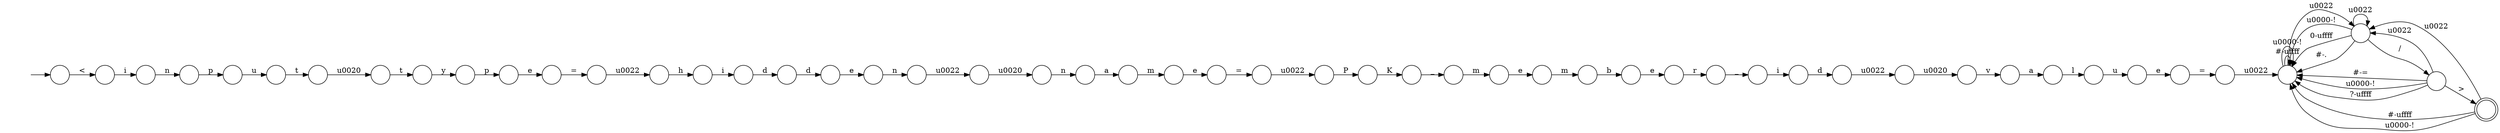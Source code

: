 digraph Automaton {
  rankdir = LR;
  0 [shape=circle,label=""];
  0 -> 6 [label="e"]
  1 [shape=circle,label=""];
  1 -> 32 [label="="]
  2 [shape=circle,label=""];
  2 -> 14 [label="t"]
  3 [shape=circle,label=""];
  3 -> 3 [label="\u0022"]
  3 -> 18 [label="/"]
  3 -> 43 [label="\u0000-!"]
  3 -> 43 [label="0-\uffff"]
  3 -> 43 [label="#-."]
  4 [shape=circle,label=""];
  4 -> 51 [label="="]
  5 [shape=circle,label=""];
  5 -> 50 [label="\u0020"]
  6 [shape=circle,label=""];
  6 -> 28 [label="n"]
  7 [shape=circle,label=""];
  7 -> 45 [label="r"]
  8 [shape=circle,label=""];
  8 -> 48 [label="e"]
  9 [shape=circle,label=""];
  9 -> 47 [label="="]
  10 [shape=circle,label=""];
  10 -> 27 [label="a"]
  11 [shape=circle,label=""];
  11 -> 36 [label="l"]
  12 [shape=circle,label=""];
  12 -> 2 [label="\u0020"]
  13 [shape=doublecircle,label=""];
  13 -> 3 [label="\u0022"]
  13 -> 43 [label="#-\uffff"]
  13 -> 43 [label="\u0000-!"]
  14 [shape=circle,label=""];
  14 -> 30 [label="y"]
  15 [shape=circle,label=""];
  15 -> 9 [label="e"]
  16 [shape=circle,label=""];
  16 -> 8 [label="m"]
  17 [shape=circle,label=""];
  17 -> 4 [label="e"]
  18 [shape=circle,label=""];
  18 -> 3 [label="\u0022"]
  18 -> 43 [label="#-="]
  18 -> 43 [label="\u0000-!"]
  18 -> 13 [label=">"]
  18 -> 43 [label="?-\uffff"]
  19 [shape=circle,label=""];
  19 -> 49 [label="n"]
  20 [shape=circle,label=""];
  20 -> 46 [label="d"]
  21 [shape=circle,label=""];
  21 -> 1 [label="e"]
  22 [shape=circle,label=""];
  22 -> 23 [label="b"]
  23 [shape=circle,label=""];
  23 -> 7 [label="e"]
  24 [shape=circle,label=""];
  24 -> 26 [label="P"]
  25 [shape=circle,label=""];
  25 -> 39 [label="u"]
  26 [shape=circle,label=""];
  26 -> 41 [label="K"]
  27 [shape=circle,label=""];
  27 -> 21 [label="m"]
  28 [shape=circle,label=""];
  28 -> 5 [label="\u0022"]
  29 [shape=circle,label=""];
  29 -> 44 [label="h"]
  30 [shape=circle,label=""];
  30 -> 15 [label="p"]
  31 [shape=circle,label=""];
  31 -> 33 [label="v"]
  32 [shape=circle,label=""];
  32 -> 24 [label="\u0022"]
  33 [shape=circle,label=""];
  33 -> 11 [label="a"]
  34 [shape=circle,label=""];
  initial [shape=plaintext,label=""];
  initial -> 34
  34 -> 37 [label="<"]
  35 [shape=circle,label=""];
  35 -> 31 [label="\u0020"]
  36 [shape=circle,label=""];
  36 -> 17 [label="u"]
  37 [shape=circle,label=""];
  37 -> 19 [label="i"]
  38 [shape=circle,label=""];
  38 -> 42 [label="d"]
  39 [shape=circle,label=""];
  39 -> 12 [label="t"]
  40 [shape=circle,label=""];
  40 -> 20 [label="i"]
  41 [shape=circle,label=""];
  41 -> 16 [label="_"]
  42 [shape=circle,label=""];
  42 -> 0 [label="d"]
  43 [shape=circle,label=""];
  43 -> 3 [label="\u0022"]
  43 -> 43 [label="#-\uffff"]
  43 -> 43 [label="\u0000-!"]
  44 [shape=circle,label=""];
  44 -> 38 [label="i"]
  45 [shape=circle,label=""];
  45 -> 40 [label="_"]
  46 [shape=circle,label=""];
  46 -> 35 [label="\u0022"]
  47 [shape=circle,label=""];
  47 -> 29 [label="\u0022"]
  48 [shape=circle,label=""];
  48 -> 22 [label="m"]
  49 [shape=circle,label=""];
  49 -> 25 [label="p"]
  50 [shape=circle,label=""];
  50 -> 10 [label="n"]
  51 [shape=circle,label=""];
  51 -> 43 [label="\u0022"]
}

